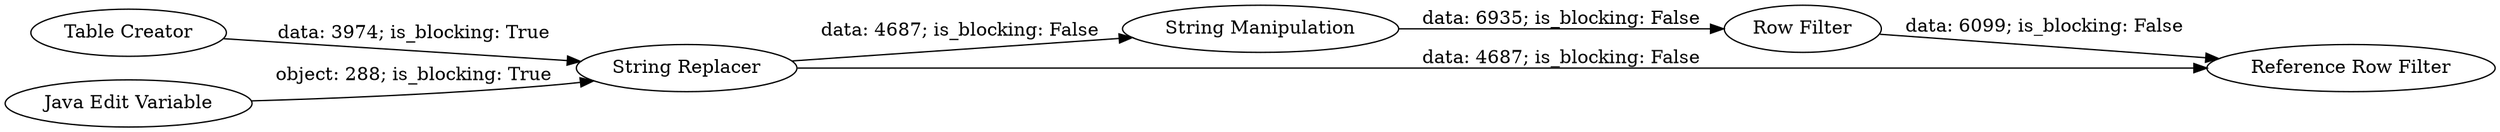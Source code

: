 digraph {
	"-3716694420065618900_7" [label="String Manipulation"]
	"-3716694420065618900_8" [label="Reference Row Filter"]
	"-3716694420065618900_6" [label="Row Filter"]
	"-7426418606916945069_1" [label="Table Creator"]
	"-7426418606916945069_3" [label="Java Edit Variable"]
	"-7426418606916945069_2" [label="String Replacer"]
	"-7426418606916945069_2" -> "-3716694420065618900_8" [label="data: 4687; is_blocking: False"]
	"-7426418606916945069_1" -> "-7426418606916945069_2" [label="data: 3974; is_blocking: True"]
	"-7426418606916945069_3" -> "-7426418606916945069_2" [label="object: 288; is_blocking: True"]
	"-7426418606916945069_2" -> "-3716694420065618900_7" [label="data: 4687; is_blocking: False"]
	"-3716694420065618900_7" -> "-3716694420065618900_6" [label="data: 6935; is_blocking: False"]
	"-3716694420065618900_6" -> "-3716694420065618900_8" [label="data: 6099; is_blocking: False"]
	rankdir=LR
}
